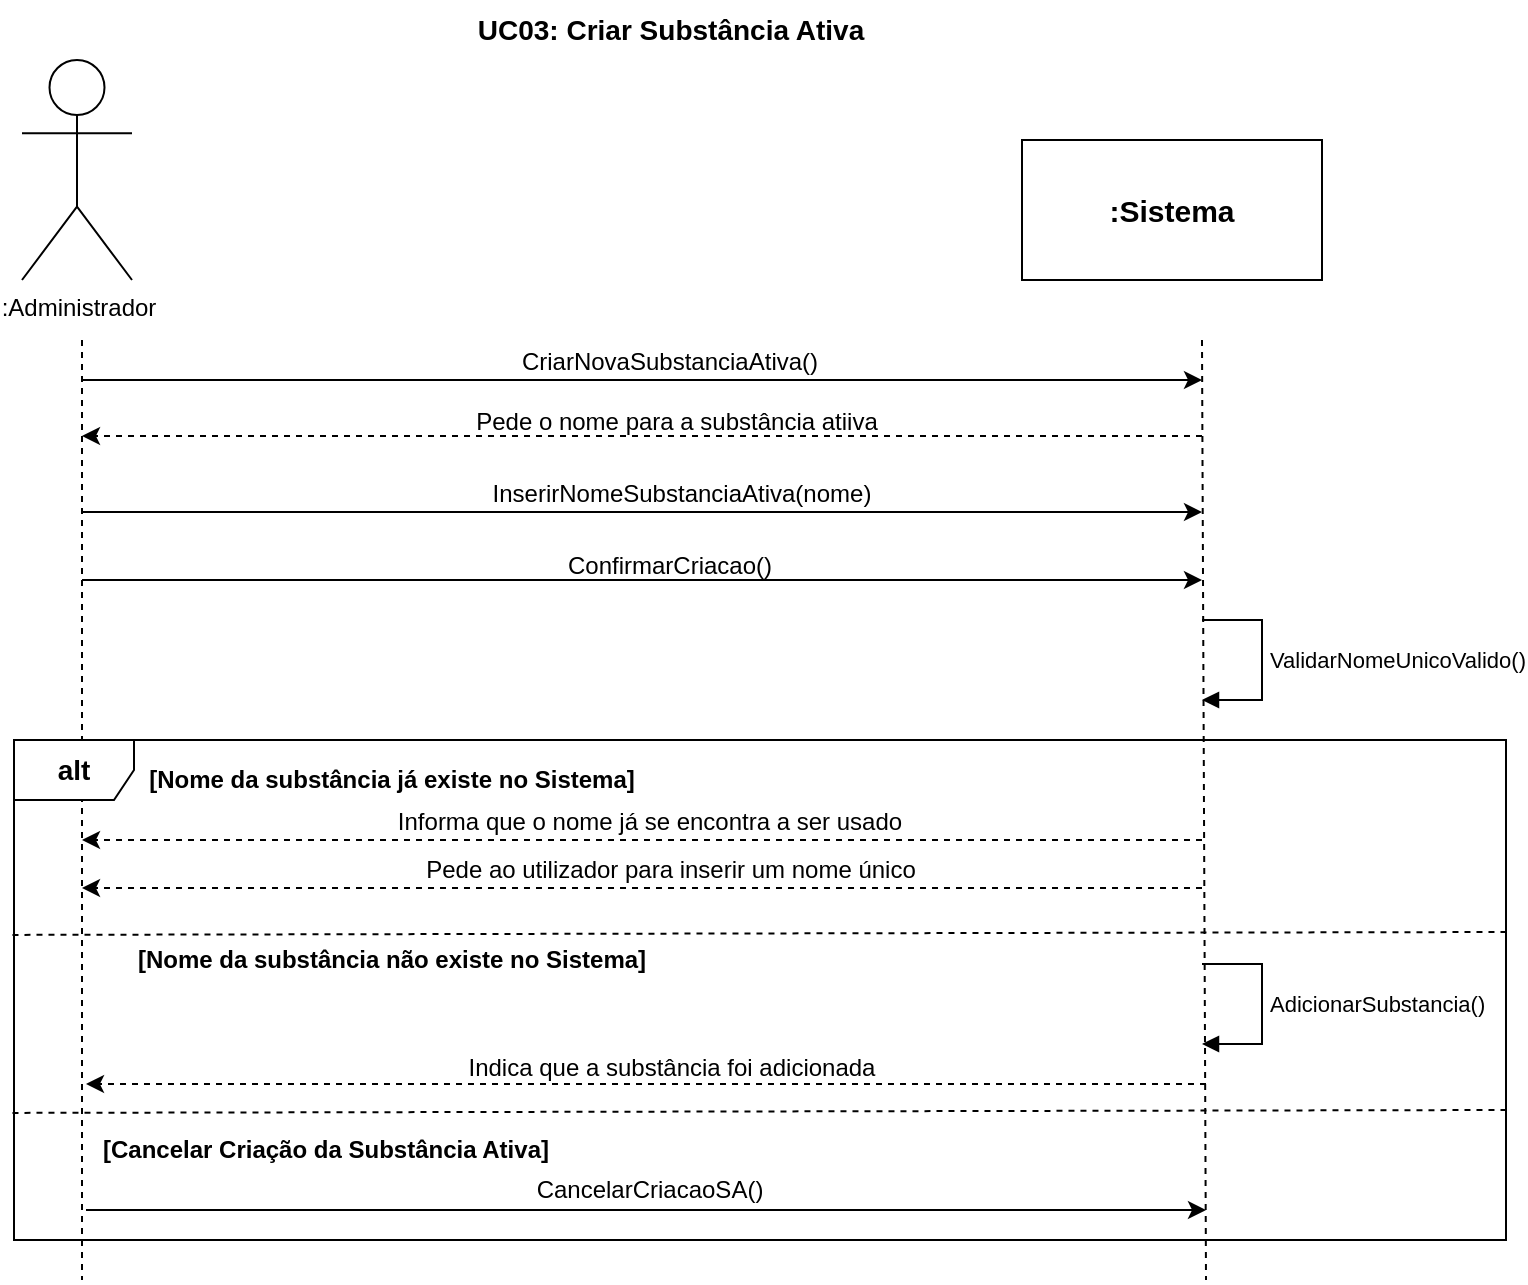 <mxfile version="22.0.2" type="device">
  <diagram name="Page-1" id="5ZZPXkkkmvZoAoPfYjoD">
    <mxGraphModel dx="1098" dy="820" grid="1" gridSize="10" guides="1" tooltips="1" connect="1" arrows="1" fold="1" page="1" pageScale="1" pageWidth="827" pageHeight="1169" math="0" shadow="0">
      <root>
        <mxCell id="0" />
        <mxCell id="1" parent="0" />
        <mxCell id="P1hcf5iz_HZhvlH5lLM3-1" value="UC03: Criar Substância Ativa" style="text;html=1;strokeColor=none;fillColor=none;align=center;verticalAlign=middle;whiteSpace=wrap;rounded=0;fontSize=14;fontStyle=1" parent="1" vertex="1">
          <mxGeometry x="272" y="10" width="201" height="30" as="geometry" />
        </mxCell>
        <mxCell id="P1hcf5iz_HZhvlH5lLM3-2" value=":Administrador" style="shape=umlActor;verticalLabelPosition=bottom;verticalAlign=top;html=1;outlineConnect=0;" parent="1" vertex="1">
          <mxGeometry x="48" y="40" width="55" height="110" as="geometry" />
        </mxCell>
        <mxCell id="P1hcf5iz_HZhvlH5lLM3-3" value=":Sistema" style="rounded=0;whiteSpace=wrap;html=1;strokeWidth=1;fontSize=15;fontStyle=1" parent="1" vertex="1">
          <mxGeometry x="548" y="80" width="150" height="70" as="geometry" />
        </mxCell>
        <mxCell id="P1hcf5iz_HZhvlH5lLM3-4" value="" style="endArrow=none;dashed=1;html=1;rounded=0;" parent="1" edge="1">
          <mxGeometry width="50" height="50" relative="1" as="geometry">
            <mxPoint x="78" y="180" as="sourcePoint" />
            <mxPoint x="78" y="650" as="targetPoint" />
          </mxGeometry>
        </mxCell>
        <mxCell id="P1hcf5iz_HZhvlH5lLM3-5" value="" style="endArrow=none;dashed=1;html=1;rounded=0;" parent="1" edge="1">
          <mxGeometry width="50" height="50" relative="1" as="geometry">
            <mxPoint x="638" y="180" as="sourcePoint" />
            <mxPoint x="640" y="650" as="targetPoint" />
          </mxGeometry>
        </mxCell>
        <mxCell id="P1hcf5iz_HZhvlH5lLM3-6" value="" style="endArrow=classic;html=1;rounded=0;" parent="1" edge="1">
          <mxGeometry width="50" height="50" relative="1" as="geometry">
            <mxPoint x="78" y="200" as="sourcePoint" />
            <mxPoint x="638" y="200" as="targetPoint" />
          </mxGeometry>
        </mxCell>
        <mxCell id="P1hcf5iz_HZhvlH5lLM3-7" value="CriarNovaSubstanciaAtiva()" style="text;html=1;strokeColor=none;fillColor=none;align=center;verticalAlign=middle;whiteSpace=wrap;rounded=0;" parent="1" vertex="1">
          <mxGeometry x="302" y="176" width="140" height="30" as="geometry" />
        </mxCell>
        <mxCell id="P1hcf5iz_HZhvlH5lLM3-8" value="" style="endArrow=classic;html=1;rounded=0;dashed=1;" parent="1" edge="1">
          <mxGeometry width="50" height="50" relative="1" as="geometry">
            <mxPoint x="638" y="228" as="sourcePoint" />
            <mxPoint x="78" y="228" as="targetPoint" />
          </mxGeometry>
        </mxCell>
        <mxCell id="P1hcf5iz_HZhvlH5lLM3-9" value="Pede o nome para a substância atiiva" style="text;html=1;strokeColor=none;fillColor=none;align=center;verticalAlign=middle;whiteSpace=wrap;rounded=0;" parent="1" vertex="1">
          <mxGeometry x="269" y="206" width="213" height="30" as="geometry" />
        </mxCell>
        <mxCell id="P1hcf5iz_HZhvlH5lLM3-10" value="InserirNomeSubstanciaAtiva(nome)" style="text;html=1;strokeColor=none;fillColor=none;align=center;verticalAlign=middle;whiteSpace=wrap;rounded=0;" parent="1" vertex="1">
          <mxGeometry x="278" y="242" width="200" height="30" as="geometry" />
        </mxCell>
        <mxCell id="P1hcf5iz_HZhvlH5lLM3-12" value="" style="endArrow=classic;html=1;rounded=0;" parent="1" edge="1">
          <mxGeometry width="50" height="50" relative="1" as="geometry">
            <mxPoint x="78" y="266" as="sourcePoint" />
            <mxPoint x="638" y="266" as="targetPoint" />
          </mxGeometry>
        </mxCell>
        <mxCell id="P1hcf5iz_HZhvlH5lLM3-13" value="" style="endArrow=classic;html=1;rounded=0;" parent="1" edge="1">
          <mxGeometry width="50" height="50" relative="1" as="geometry">
            <mxPoint x="78" y="300" as="sourcePoint" />
            <mxPoint x="638" y="300" as="targetPoint" />
          </mxGeometry>
        </mxCell>
        <mxCell id="P1hcf5iz_HZhvlH5lLM3-14" value="ConfirmarCriacao()" style="text;html=1;strokeColor=none;fillColor=none;align=center;verticalAlign=middle;whiteSpace=wrap;rounded=0;" parent="1" vertex="1">
          <mxGeometry x="272" y="278" width="200" height="30" as="geometry" />
        </mxCell>
        <mxCell id="P1hcf5iz_HZhvlH5lLM3-16" value="ValidarNomeUnicoValido()" style="html=1;align=left;spacingLeft=2;endArrow=block;rounded=0;edgeStyle=orthogonalEdgeStyle;curved=0;rounded=0;" parent="1" edge="1">
          <mxGeometry relative="1" as="geometry">
            <mxPoint x="638" y="320" as="sourcePoint" />
            <Array as="points">
              <mxPoint x="668" y="320" />
              <mxPoint x="668" y="360" />
              <mxPoint x="643" y="360" />
            </Array>
            <mxPoint x="638" y="360" as="targetPoint" />
          </mxGeometry>
        </mxCell>
        <mxCell id="P1hcf5iz_HZhvlH5lLM3-17" value="&lt;b&gt;&lt;font style=&quot;font-size: 14px;&quot;&gt;alt&lt;/font&gt;&lt;/b&gt;" style="shape=umlFrame;whiteSpace=wrap;html=1;pointerEvents=0;" parent="1" vertex="1">
          <mxGeometry x="44" y="380" width="746" height="250" as="geometry" />
        </mxCell>
        <mxCell id="P1hcf5iz_HZhvlH5lLM3-18" value="[Nome da substância já existe no Sistema]" style="text;html=1;strokeColor=none;fillColor=none;align=center;verticalAlign=middle;whiteSpace=wrap;rounded=0;fontStyle=1;fontSize=12;" parent="1" vertex="1">
          <mxGeometry x="88" y="385" width="290" height="30" as="geometry" />
        </mxCell>
        <mxCell id="P1hcf5iz_HZhvlH5lLM3-19" value="" style="endArrow=classic;html=1;rounded=0;dashed=1;" parent="1" edge="1">
          <mxGeometry width="50" height="50" relative="1" as="geometry">
            <mxPoint x="638" y="430" as="sourcePoint" />
            <mxPoint x="78" y="430" as="targetPoint" />
          </mxGeometry>
        </mxCell>
        <mxCell id="P1hcf5iz_HZhvlH5lLM3-20" value="Informa que o nome já se encontra a ser usado" style="text;html=1;strokeColor=none;fillColor=none;align=center;verticalAlign=middle;whiteSpace=wrap;rounded=0;" parent="1" vertex="1">
          <mxGeometry x="230" y="406" width="264" height="30" as="geometry" />
        </mxCell>
        <mxCell id="P1hcf5iz_HZhvlH5lLM3-22" value="" style="endArrow=classic;html=1;rounded=0;dashed=1;" parent="1" edge="1">
          <mxGeometry width="50" height="50" relative="1" as="geometry">
            <mxPoint x="638" y="454" as="sourcePoint" />
            <mxPoint x="78" y="454" as="targetPoint" />
          </mxGeometry>
        </mxCell>
        <mxCell id="P1hcf5iz_HZhvlH5lLM3-23" value="Pede ao utilizador para inserir um nome único" style="text;html=1;strokeColor=none;fillColor=none;align=center;verticalAlign=middle;whiteSpace=wrap;rounded=0;" parent="1" vertex="1">
          <mxGeometry x="245.5" y="430" width="253" height="30" as="geometry" />
        </mxCell>
        <mxCell id="P1hcf5iz_HZhvlH5lLM3-24" value="" style="endArrow=none;dashed=1;html=1;rounded=0;exitX=-0.001;exitY=0.558;exitDx=0;exitDy=0;exitPerimeter=0;" parent="1" edge="1">
          <mxGeometry width="50" height="50" relative="1" as="geometry">
            <mxPoint x="43.24" y="477.45" as="sourcePoint" />
            <mxPoint x="790" y="476" as="targetPoint" />
          </mxGeometry>
        </mxCell>
        <mxCell id="P1hcf5iz_HZhvlH5lLM3-25" value="[Nome da substância não existe no Sistema]" style="text;html=1;strokeColor=none;fillColor=none;align=center;verticalAlign=middle;whiteSpace=wrap;rounded=0;fontStyle=1;fontSize=12;" parent="1" vertex="1">
          <mxGeometry x="88" y="475" width="290" height="30" as="geometry" />
        </mxCell>
        <mxCell id="P1hcf5iz_HZhvlH5lLM3-26" value="AdicionarSubstancia()" style="html=1;align=left;spacingLeft=2;endArrow=block;rounded=0;edgeStyle=orthogonalEdgeStyle;curved=0;rounded=0;" parent="1" edge="1">
          <mxGeometry relative="1" as="geometry">
            <mxPoint x="638" y="492" as="sourcePoint" />
            <Array as="points">
              <mxPoint x="668" y="492" />
              <mxPoint x="668" y="532" />
              <mxPoint x="643" y="532" />
            </Array>
            <mxPoint x="638" y="532" as="targetPoint" />
          </mxGeometry>
        </mxCell>
        <mxCell id="P1hcf5iz_HZhvlH5lLM3-27" value="" style="endArrow=classic;html=1;rounded=0;dashed=1;" parent="1" edge="1">
          <mxGeometry width="50" height="50" relative="1" as="geometry">
            <mxPoint x="640" y="552" as="sourcePoint" />
            <mxPoint x="80" y="552" as="targetPoint" />
          </mxGeometry>
        </mxCell>
        <mxCell id="P1hcf5iz_HZhvlH5lLM3-28" value="Indica que a substância foi adicionada" style="text;html=1;strokeColor=none;fillColor=none;align=center;verticalAlign=middle;whiteSpace=wrap;rounded=0;" parent="1" vertex="1">
          <mxGeometry x="270" y="529" width="206" height="30" as="geometry" />
        </mxCell>
        <mxCell id="GKsnDCStYvziPCUyAUUT-1" value="" style="endArrow=none;dashed=1;html=1;rounded=0;exitX=-0.001;exitY=0.558;exitDx=0;exitDy=0;exitPerimeter=0;" edge="1" parent="1">
          <mxGeometry width="50" height="50" relative="1" as="geometry">
            <mxPoint x="43.24" y="566.45" as="sourcePoint" />
            <mxPoint x="790" y="565" as="targetPoint" />
          </mxGeometry>
        </mxCell>
        <mxCell id="GKsnDCStYvziPCUyAUUT-2" value="[Cancelar Criação da Substância Ativa]" style="text;html=1;strokeColor=none;fillColor=none;align=center;verticalAlign=middle;whiteSpace=wrap;rounded=0;fontStyle=1;fontSize=12;" vertex="1" parent="1">
          <mxGeometry x="80" y="570" width="240" height="30" as="geometry" />
        </mxCell>
        <mxCell id="GKsnDCStYvziPCUyAUUT-3" value="" style="endArrow=classic;html=1;rounded=0;" edge="1" parent="1">
          <mxGeometry width="50" height="50" relative="1" as="geometry">
            <mxPoint x="80" y="615" as="sourcePoint" />
            <mxPoint x="640" y="615" as="targetPoint" />
          </mxGeometry>
        </mxCell>
        <mxCell id="GKsnDCStYvziPCUyAUUT-4" value="CancelarCriacaoSA()" style="text;html=1;strokeColor=none;fillColor=none;align=center;verticalAlign=middle;whiteSpace=wrap;rounded=0;" vertex="1" parent="1">
          <mxGeometry x="293" y="590" width="138" height="30" as="geometry" />
        </mxCell>
      </root>
    </mxGraphModel>
  </diagram>
</mxfile>
